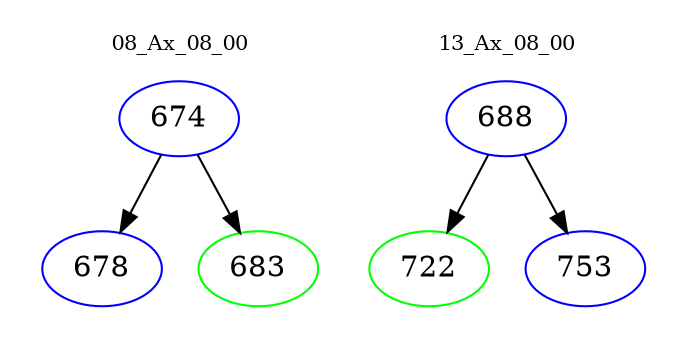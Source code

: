 digraph{
subgraph cluster_0 {
color = white
label = "08_Ax_08_00";
fontsize=10;
T0_674 [label="674", color="blue"]
T0_674 -> T0_678 [color="black"]
T0_678 [label="678", color="blue"]
T0_674 -> T0_683 [color="black"]
T0_683 [label="683", color="green"]
}
subgraph cluster_1 {
color = white
label = "13_Ax_08_00";
fontsize=10;
T1_688 [label="688", color="blue"]
T1_688 -> T1_722 [color="black"]
T1_722 [label="722", color="green"]
T1_688 -> T1_753 [color="black"]
T1_753 [label="753", color="blue"]
}
}
